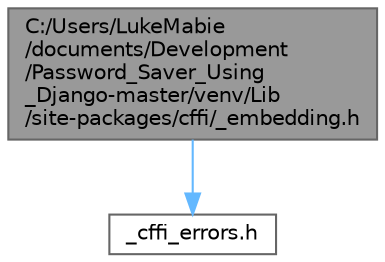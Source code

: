 digraph "C:/Users/LukeMabie/documents/Development/Password_Saver_Using_Django-master/venv/Lib/site-packages/cffi/_embedding.h"
{
 // LATEX_PDF_SIZE
  bgcolor="transparent";
  edge [fontname=Helvetica,fontsize=10,labelfontname=Helvetica,labelfontsize=10];
  node [fontname=Helvetica,fontsize=10,shape=box,height=0.2,width=0.4];
  Node1 [id="Node000001",label="C:/Users/LukeMabie\l/documents/Development\l/Password_Saver_Using\l_Django-master/venv/Lib\l/site-packages/cffi/_embedding.h",height=0.2,width=0.4,color="gray40", fillcolor="grey60", style="filled", fontcolor="black",tooltip=" "];
  Node1 -> Node2 [id="edge1_Node000001_Node000002",color="steelblue1",style="solid",tooltip=" "];
  Node2 [id="Node000002",label="_cffi_errors.h",height=0.2,width=0.4,color="grey40", fillcolor="white", style="filled",URL="$__cffi__errors_8h.html",tooltip=" "];
}

